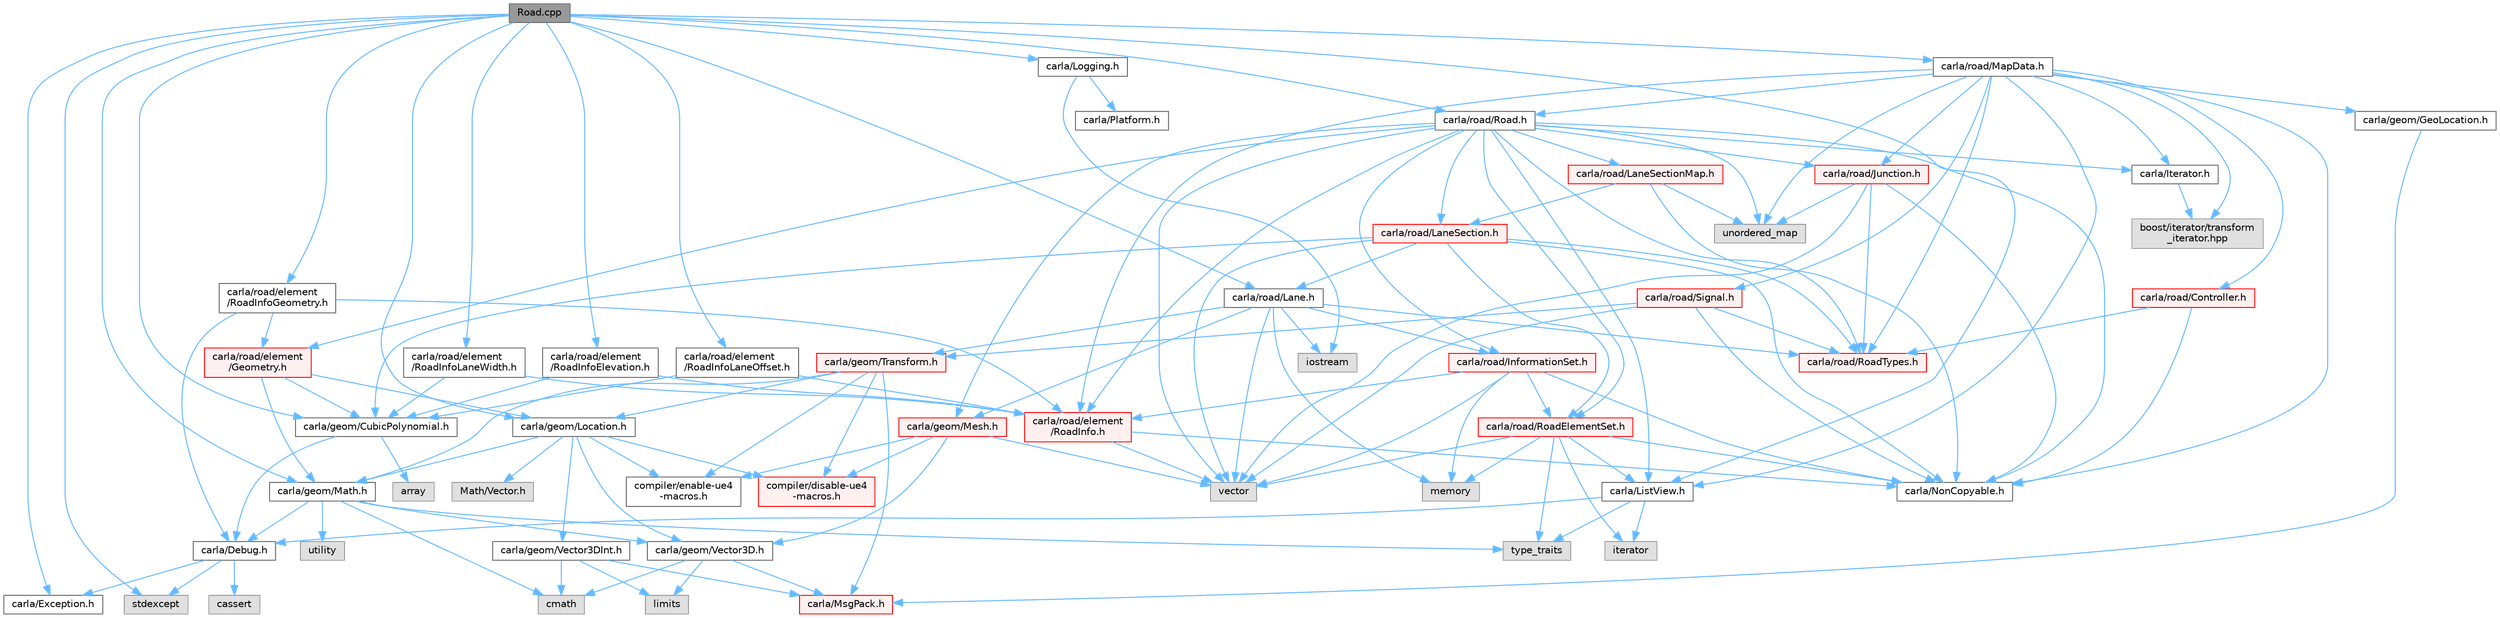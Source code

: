 digraph "Road.cpp"
{
 // INTERACTIVE_SVG=YES
 // LATEX_PDF_SIZE
  bgcolor="transparent";
  edge [fontname=Helvetica,fontsize=10,labelfontname=Helvetica,labelfontsize=10];
  node [fontname=Helvetica,fontsize=10,shape=box,height=0.2,width=0.4];
  Node1 [id="Node000001",label="Road.cpp",height=0.2,width=0.4,color="gray40", fillcolor="grey60", style="filled", fontcolor="black",tooltip=" "];
  Node1 -> Node2 [id="edge1_Node000001_Node000002",color="steelblue1",style="solid",tooltip=" "];
  Node2 [id="Node000002",label="carla/Exception.h",height=0.2,width=0.4,color="grey40", fillcolor="white", style="filled",URL="$d8/d8a/Exception_8h.html",tooltip=" "];
  Node1 -> Node3 [id="edge2_Node000001_Node000003",color="steelblue1",style="solid",tooltip=" "];
  Node3 [id="Node000003",label="carla/geom/CubicPolynomial.h",height=0.2,width=0.4,color="grey40", fillcolor="white", style="filled",URL="$db/dee/CubicPolynomial_8h.html",tooltip=" "];
  Node3 -> Node4 [id="edge3_Node000003_Node000004",color="steelblue1",style="solid",tooltip=" "];
  Node4 [id="Node000004",label="carla/Debug.h",height=0.2,width=0.4,color="grey40", fillcolor="white", style="filled",URL="$d4/deb/Debug_8h.html",tooltip=" "];
  Node4 -> Node2 [id="edge4_Node000004_Node000002",color="steelblue1",style="solid",tooltip=" "];
  Node4 -> Node5 [id="edge5_Node000004_Node000005",color="steelblue1",style="solid",tooltip=" "];
  Node5 [id="Node000005",label="stdexcept",height=0.2,width=0.4,color="grey60", fillcolor="#E0E0E0", style="filled",tooltip=" "];
  Node4 -> Node6 [id="edge6_Node000004_Node000006",color="steelblue1",style="solid",tooltip=" "];
  Node6 [id="Node000006",label="cassert",height=0.2,width=0.4,color="grey60", fillcolor="#E0E0E0", style="filled",tooltip=" "];
  Node3 -> Node7 [id="edge7_Node000003_Node000007",color="steelblue1",style="solid",tooltip=" "];
  Node7 [id="Node000007",label="array",height=0.2,width=0.4,color="grey60", fillcolor="#E0E0E0", style="filled",tooltip=" "];
  Node1 -> Node8 [id="edge8_Node000001_Node000008",color="steelblue1",style="solid",tooltip=" "];
  Node8 [id="Node000008",label="carla/geom/Location.h",height=0.2,width=0.4,color="grey40", fillcolor="white", style="filled",URL="$d9/d8b/geom_2Location_8h.html",tooltip=" "];
  Node8 -> Node9 [id="edge9_Node000008_Node000009",color="steelblue1",style="solid",tooltip=" "];
  Node9 [id="Node000009",label="carla/geom/Vector3D.h",height=0.2,width=0.4,color="grey40", fillcolor="white", style="filled",URL="$de/d70/geom_2Vector3D_8h.html",tooltip=" "];
  Node9 -> Node10 [id="edge10_Node000009_Node000010",color="steelblue1",style="solid",tooltip=" "];
  Node10 [id="Node000010",label="carla/MsgPack.h",height=0.2,width=0.4,color="red", fillcolor="#FFF0F0", style="filled",URL="$d9/d6f/MsgPack_8h.html",tooltip=" "];
  Node9 -> Node21 [id="edge11_Node000009_Node000021",color="steelblue1",style="solid",tooltip=" "];
  Node21 [id="Node000021",label="cmath",height=0.2,width=0.4,color="grey60", fillcolor="#E0E0E0", style="filled",tooltip=" "];
  Node9 -> Node17 [id="edge12_Node000009_Node000017",color="steelblue1",style="solid",tooltip=" "];
  Node17 [id="Node000017",label="limits",height=0.2,width=0.4,color="grey60", fillcolor="#E0E0E0", style="filled",tooltip=" "];
  Node8 -> Node22 [id="edge13_Node000008_Node000022",color="steelblue1",style="solid",tooltip=" "];
  Node22 [id="Node000022",label="carla/geom/Vector3DInt.h",height=0.2,width=0.4,color="grey40", fillcolor="white", style="filled",URL="$d1/da4/Vector3DInt_8h.html",tooltip=" "];
  Node22 -> Node10 [id="edge14_Node000022_Node000010",color="steelblue1",style="solid",tooltip=" "];
  Node22 -> Node21 [id="edge15_Node000022_Node000021",color="steelblue1",style="solid",tooltip=" "];
  Node22 -> Node17 [id="edge16_Node000022_Node000017",color="steelblue1",style="solid",tooltip=" "];
  Node8 -> Node23 [id="edge17_Node000008_Node000023",color="steelblue1",style="solid",tooltip=" "];
  Node23 [id="Node000023",label="carla/geom/Math.h",height=0.2,width=0.4,color="grey40", fillcolor="white", style="filled",URL="$db/d8a/Math_8h.html",tooltip=" "];
  Node23 -> Node4 [id="edge18_Node000023_Node000004",color="steelblue1",style="solid",tooltip=" "];
  Node23 -> Node9 [id="edge19_Node000023_Node000009",color="steelblue1",style="solid",tooltip=" "];
  Node23 -> Node21 [id="edge20_Node000023_Node000021",color="steelblue1",style="solid",tooltip=" "];
  Node23 -> Node19 [id="edge21_Node000023_Node000019",color="steelblue1",style="solid",tooltip=" "];
  Node19 [id="Node000019",label="type_traits",height=0.2,width=0.4,color="grey60", fillcolor="#E0E0E0", style="filled",tooltip=" "];
  Node23 -> Node24 [id="edge22_Node000023_Node000024",color="steelblue1",style="solid",tooltip=" "];
  Node24 [id="Node000024",label="utility",height=0.2,width=0.4,color="grey60", fillcolor="#E0E0E0", style="filled",tooltip=" "];
  Node8 -> Node25 [id="edge23_Node000008_Node000025",color="steelblue1",style="solid",tooltip=" "];
  Node25 [id="Node000025",label="compiler/enable-ue4\l-macros.h",height=0.2,width=0.4,color="grey40", fillcolor="white", style="filled",URL="$d9/da2/enable-ue4-macros_8h.html",tooltip=" "];
  Node8 -> Node26 [id="edge24_Node000008_Node000026",color="steelblue1",style="solid",tooltip=" "];
  Node26 [id="Node000026",label="Math/Vector.h",height=0.2,width=0.4,color="grey60", fillcolor="#E0E0E0", style="filled",tooltip=" "];
  Node8 -> Node27 [id="edge25_Node000008_Node000027",color="steelblue1",style="solid",tooltip=" "];
  Node27 [id="Node000027",label="compiler/disable-ue4\l-macros.h",height=0.2,width=0.4,color="red", fillcolor="#FFF0F0", style="filled",URL="$d2/d02/disable-ue4-macros_8h.html",tooltip=" "];
  Node1 -> Node23 [id="edge26_Node000001_Node000023",color="steelblue1",style="solid",tooltip=" "];
  Node1 -> Node32 [id="edge27_Node000001_Node000032",color="steelblue1",style="solid",tooltip=" "];
  Node32 [id="Node000032",label="carla/ListView.h",height=0.2,width=0.4,color="grey40", fillcolor="white", style="filled",URL="$d4/d50/LibCarla_2source_2carla_2ListView_8h.html",tooltip=" "];
  Node32 -> Node4 [id="edge28_Node000032_Node000004",color="steelblue1",style="solid",tooltip=" "];
  Node32 -> Node19 [id="edge29_Node000032_Node000019",color="steelblue1",style="solid",tooltip=" "];
  Node32 -> Node33 [id="edge30_Node000032_Node000033",color="steelblue1",style="solid",tooltip=" "];
  Node33 [id="Node000033",label="iterator",height=0.2,width=0.4,color="grey60", fillcolor="#E0E0E0", style="filled",tooltip=" "];
  Node1 -> Node12 [id="edge31_Node000001_Node000012",color="steelblue1",style="solid",tooltip=" "];
  Node12 [id="Node000012",label="carla/Logging.h",height=0.2,width=0.4,color="grey40", fillcolor="white", style="filled",URL="$de/d87/Logging_8h.html",tooltip=" "];
  Node12 -> Node13 [id="edge32_Node000012_Node000013",color="steelblue1",style="solid",tooltip=" "];
  Node13 [id="Node000013",label="carla/Platform.h",height=0.2,width=0.4,color="grey40", fillcolor="white", style="filled",URL="$d9/dd0/Platform_8h.html",tooltip=" "];
  Node12 -> Node14 [id="edge33_Node000012_Node000014",color="steelblue1",style="solid",tooltip=" "];
  Node14 [id="Node000014",label="iostream",height=0.2,width=0.4,color="grey60", fillcolor="#E0E0E0", style="filled",tooltip=" "];
  Node1 -> Node34 [id="edge34_Node000001_Node000034",color="steelblue1",style="solid",tooltip=" "];
  Node34 [id="Node000034",label="carla/road/element\l/RoadInfoElevation.h",height=0.2,width=0.4,color="grey40", fillcolor="white", style="filled",URL="$d7/d90/RoadInfoElevation_8h.html",tooltip=" "];
  Node34 -> Node35 [id="edge35_Node000034_Node000035",color="steelblue1",style="solid",tooltip=" "];
  Node35 [id="Node000035",label="carla/road/element\l/RoadInfo.h",height=0.2,width=0.4,color="red", fillcolor="#FFF0F0", style="filled",URL="$de/d3a/RoadInfo_8h.html",tooltip=" "];
  Node35 -> Node37 [id="edge36_Node000035_Node000037",color="steelblue1",style="solid",tooltip=" "];
  Node37 [id="Node000037",label="carla/NonCopyable.h",height=0.2,width=0.4,color="grey40", fillcolor="white", style="filled",URL="$d4/dd8/LibCarla_2source_2carla_2NonCopyable_8h.html",tooltip=" "];
  Node35 -> Node40 [id="edge37_Node000035_Node000040",color="steelblue1",style="solid",tooltip=" "];
  Node40 [id="Node000040",label="vector",height=0.2,width=0.4,color="grey60", fillcolor="#E0E0E0", style="filled",tooltip=" "];
  Node34 -> Node3 [id="edge38_Node000034_Node000003",color="steelblue1",style="solid",tooltip=" "];
  Node1 -> Node41 [id="edge39_Node000001_Node000041",color="steelblue1",style="solid",tooltip=" "];
  Node41 [id="Node000041",label="carla/road/element\l/RoadInfoGeometry.h",height=0.2,width=0.4,color="grey40", fillcolor="white", style="filled",URL="$d0/d8e/RoadInfoGeometry_8h.html",tooltip=" "];
  Node41 -> Node4 [id="edge40_Node000041_Node000004",color="steelblue1",style="solid",tooltip=" "];
  Node41 -> Node42 [id="edge41_Node000041_Node000042",color="steelblue1",style="solid",tooltip=" "];
  Node42 [id="Node000042",label="carla/road/element\l/Geometry.h",height=0.2,width=0.4,color="red", fillcolor="#FFF0F0", style="filled",URL="$d3/d8b/Geometry_8h.html",tooltip=" "];
  Node42 -> Node8 [id="edge42_Node000042_Node000008",color="steelblue1",style="solid",tooltip=" "];
  Node42 -> Node23 [id="edge43_Node000042_Node000023",color="steelblue1",style="solid",tooltip=" "];
  Node42 -> Node3 [id="edge44_Node000042_Node000003",color="steelblue1",style="solid",tooltip=" "];
  Node41 -> Node35 [id="edge45_Node000041_Node000035",color="steelblue1",style="solid",tooltip=" "];
  Node1 -> Node47 [id="edge46_Node000001_Node000047",color="steelblue1",style="solid",tooltip=" "];
  Node47 [id="Node000047",label="carla/road/element\l/RoadInfoLaneOffset.h",height=0.2,width=0.4,color="grey40", fillcolor="white", style="filled",URL="$db/d26/RoadInfoLaneOffset_8h.html",tooltip=" "];
  Node47 -> Node35 [id="edge47_Node000047_Node000035",color="steelblue1",style="solid",tooltip=" "];
  Node47 -> Node3 [id="edge48_Node000047_Node000003",color="steelblue1",style="solid",tooltip=" "];
  Node1 -> Node48 [id="edge49_Node000001_Node000048",color="steelblue1",style="solid",tooltip=" "];
  Node48 [id="Node000048",label="carla/road/element\l/RoadInfoLaneWidth.h",height=0.2,width=0.4,color="grey40", fillcolor="white", style="filled",URL="$d1/d16/RoadInfoLaneWidth_8h.html",tooltip=" "];
  Node48 -> Node35 [id="edge50_Node000048_Node000035",color="steelblue1",style="solid",tooltip=" "];
  Node48 -> Node3 [id="edge51_Node000048_Node000003",color="steelblue1",style="solid",tooltip=" "];
  Node1 -> Node49 [id="edge52_Node000001_Node000049",color="steelblue1",style="solid",tooltip=" "];
  Node49 [id="Node000049",label="carla/road/Lane.h",height=0.2,width=0.4,color="grey40", fillcolor="white", style="filled",URL="$d8/d27/Lane_8h.html",tooltip=" "];
  Node49 -> Node50 [id="edge53_Node000049_Node000050",color="steelblue1",style="solid",tooltip=" "];
  Node50 [id="Node000050",label="carla/geom/Mesh.h",height=0.2,width=0.4,color="red", fillcolor="#FFF0F0", style="filled",URL="$d9/d31/Mesh_8h.html",tooltip=" "];
  Node50 -> Node40 [id="edge54_Node000050_Node000040",color="steelblue1",style="solid",tooltip=" "];
  Node50 -> Node9 [id="edge55_Node000050_Node000009",color="steelblue1",style="solid",tooltip=" "];
  Node50 -> Node25 [id="edge56_Node000050_Node000025",color="steelblue1",style="solid",tooltip=" "];
  Node50 -> Node27 [id="edge57_Node000050_Node000027",color="steelblue1",style="solid",tooltip=" "];
  Node49 -> Node54 [id="edge58_Node000049_Node000054",color="steelblue1",style="solid",tooltip=" "];
  Node54 [id="Node000054",label="carla/geom/Transform.h",height=0.2,width=0.4,color="red", fillcolor="#FFF0F0", style="filled",URL="$de/d17/geom_2Transform_8h.html",tooltip=" "];
  Node54 -> Node10 [id="edge59_Node000054_Node000010",color="steelblue1",style="solid",tooltip=" "];
  Node54 -> Node8 [id="edge60_Node000054_Node000008",color="steelblue1",style="solid",tooltip=" "];
  Node54 -> Node23 [id="edge61_Node000054_Node000023",color="steelblue1",style="solid",tooltip=" "];
  Node54 -> Node25 [id="edge62_Node000054_Node000025",color="steelblue1",style="solid",tooltip=" "];
  Node54 -> Node27 [id="edge63_Node000054_Node000027",color="steelblue1",style="solid",tooltip=" "];
  Node49 -> Node58 [id="edge64_Node000049_Node000058",color="steelblue1",style="solid",tooltip=" "];
  Node58 [id="Node000058",label="carla/road/InformationSet.h",height=0.2,width=0.4,color="red", fillcolor="#FFF0F0", style="filled",URL="$d2/d56/InformationSet_8h.html",tooltip=" "];
  Node58 -> Node37 [id="edge65_Node000058_Node000037",color="steelblue1",style="solid",tooltip=" "];
  Node58 -> Node59 [id="edge66_Node000058_Node000059",color="steelblue1",style="solid",tooltip=" "];
  Node59 [id="Node000059",label="carla/road/RoadElementSet.h",height=0.2,width=0.4,color="red", fillcolor="#FFF0F0", style="filled",URL="$d3/d81/RoadElementSet_8h.html",tooltip=" "];
  Node59 -> Node32 [id="edge67_Node000059_Node000032",color="steelblue1",style="solid",tooltip=" "];
  Node59 -> Node37 [id="edge68_Node000059_Node000037",color="steelblue1",style="solid",tooltip=" "];
  Node59 -> Node33 [id="edge69_Node000059_Node000033",color="steelblue1",style="solid",tooltip=" "];
  Node59 -> Node18 [id="edge70_Node000059_Node000018",color="steelblue1",style="solid",tooltip=" "];
  Node18 [id="Node000018",label="memory",height=0.2,width=0.4,color="grey60", fillcolor="#E0E0E0", style="filled",tooltip=" "];
  Node59 -> Node40 [id="edge71_Node000059_Node000040",color="steelblue1",style="solid",tooltip=" "];
  Node59 -> Node19 [id="edge72_Node000059_Node000019",color="steelblue1",style="solid",tooltip=" "];
  Node58 -> Node35 [id="edge73_Node000058_Node000035",color="steelblue1",style="solid",tooltip=" "];
  Node58 -> Node40 [id="edge74_Node000058_Node000040",color="steelblue1",style="solid",tooltip=" "];
  Node58 -> Node18 [id="edge75_Node000058_Node000018",color="steelblue1",style="solid",tooltip=" "];
  Node49 -> Node62 [id="edge76_Node000049_Node000062",color="steelblue1",style="solid",tooltip=" "];
  Node62 [id="Node000062",label="carla/road/RoadTypes.h",height=0.2,width=0.4,color="red", fillcolor="#FFF0F0", style="filled",URL="$d6/dbb/RoadTypes_8h.html",tooltip=" "];
  Node49 -> Node40 [id="edge77_Node000049_Node000040",color="steelblue1",style="solid",tooltip=" "];
  Node49 -> Node14 [id="edge78_Node000049_Node000014",color="steelblue1",style="solid",tooltip=" "];
  Node49 -> Node18 [id="edge79_Node000049_Node000018",color="steelblue1",style="solid",tooltip=" "];
  Node1 -> Node63 [id="edge80_Node000001_Node000063",color="steelblue1",style="solid",tooltip=" "];
  Node63 [id="Node000063",label="carla/road/MapData.h",height=0.2,width=0.4,color="grey40", fillcolor="white", style="filled",URL="$d5/db7/MapData_8h.html",tooltip=" "];
  Node63 -> Node64 [id="edge81_Node000063_Node000064",color="steelblue1",style="solid",tooltip=" "];
  Node64 [id="Node000064",label="carla/geom/GeoLocation.h",height=0.2,width=0.4,color="grey40", fillcolor="white", style="filled",URL="$d7/d86/GeoLocation_8h.html",tooltip=" "];
  Node64 -> Node10 [id="edge82_Node000064_Node000010",color="steelblue1",style="solid",tooltip=" "];
  Node63 -> Node65 [id="edge83_Node000063_Node000065",color="steelblue1",style="solid",tooltip=" "];
  Node65 [id="Node000065",label="carla/Iterator.h",height=0.2,width=0.4,color="grey40", fillcolor="white", style="filled",URL="$d7/ddd/Iterator_8h.html",tooltip=" "];
  Node65 -> Node66 [id="edge84_Node000065_Node000066",color="steelblue1",style="solid",tooltip=" "];
  Node66 [id="Node000066",label="boost/iterator/transform\l_iterator.hpp",height=0.2,width=0.4,color="grey60", fillcolor="#E0E0E0", style="filled",tooltip=" "];
  Node63 -> Node32 [id="edge85_Node000063_Node000032",color="steelblue1",style="solid",tooltip=" "];
  Node63 -> Node37 [id="edge86_Node000063_Node000037",color="steelblue1",style="solid",tooltip=" "];
  Node63 -> Node67 [id="edge87_Node000063_Node000067",color="steelblue1",style="solid",tooltip=" "];
  Node67 [id="Node000067",label="carla/road/Controller.h",height=0.2,width=0.4,color="red", fillcolor="#FFF0F0", style="filled",URL="$de/d4a/Controller_8h.html",tooltip=" "];
  Node67 -> Node37 [id="edge88_Node000067_Node000037",color="steelblue1",style="solid",tooltip=" "];
  Node67 -> Node62 [id="edge89_Node000067_Node000062",color="steelblue1",style="solid",tooltip=" "];
  Node63 -> Node35 [id="edge90_Node000063_Node000035",color="steelblue1",style="solid",tooltip=" "];
  Node63 -> Node69 [id="edge91_Node000063_Node000069",color="steelblue1",style="solid",tooltip=" "];
  Node69 [id="Node000069",label="carla/road/Junction.h",height=0.2,width=0.4,color="red", fillcolor="#FFF0F0", style="filled",URL="$d1/d3a/road_2Junction_8h.html",tooltip=" "];
  Node69 -> Node37 [id="edge92_Node000069_Node000037",color="steelblue1",style="solid",tooltip=" "];
  Node69 -> Node62 [id="edge93_Node000069_Node000062",color="steelblue1",style="solid",tooltip=" "];
  Node69 -> Node73 [id="edge94_Node000069_Node000073",color="steelblue1",style="solid",tooltip=" "];
  Node73 [id="Node000073",label="unordered_map",height=0.2,width=0.4,color="grey60", fillcolor="#E0E0E0", style="filled",tooltip=" "];
  Node69 -> Node40 [id="edge95_Node000069_Node000040",color="steelblue1",style="solid",tooltip=" "];
  Node63 -> Node75 [id="edge96_Node000063_Node000075",color="steelblue1",style="solid",tooltip=" "];
  Node75 [id="Node000075",label="carla/road/Road.h",height=0.2,width=0.4,color="grey40", fillcolor="white", style="filled",URL="$db/d48/Road_8h.html",tooltip=" "];
  Node75 -> Node50 [id="edge97_Node000075_Node000050",color="steelblue1",style="solid",tooltip=" "];
  Node75 -> Node65 [id="edge98_Node000075_Node000065",color="steelblue1",style="solid",tooltip=" "];
  Node75 -> Node32 [id="edge99_Node000075_Node000032",color="steelblue1",style="solid",tooltip=" "];
  Node75 -> Node37 [id="edge100_Node000075_Node000037",color="steelblue1",style="solid",tooltip=" "];
  Node75 -> Node42 [id="edge101_Node000075_Node000042",color="steelblue1",style="solid",tooltip=" "];
  Node75 -> Node35 [id="edge102_Node000075_Node000035",color="steelblue1",style="solid",tooltip=" "];
  Node75 -> Node58 [id="edge103_Node000075_Node000058",color="steelblue1",style="solid",tooltip=" "];
  Node75 -> Node69 [id="edge104_Node000075_Node000069",color="steelblue1",style="solid",tooltip=" "];
  Node75 -> Node76 [id="edge105_Node000075_Node000076",color="steelblue1",style="solid",tooltip=" "];
  Node76 [id="Node000076",label="carla/road/LaneSection.h",height=0.2,width=0.4,color="red", fillcolor="#FFF0F0", style="filled",URL="$d6/dfd/LaneSection_8h.html",tooltip=" "];
  Node76 -> Node3 [id="edge106_Node000076_Node000003",color="steelblue1",style="solid",tooltip=" "];
  Node76 -> Node37 [id="edge107_Node000076_Node000037",color="steelblue1",style="solid",tooltip=" "];
  Node76 -> Node49 [id="edge108_Node000076_Node000049",color="steelblue1",style="solid",tooltip=" "];
  Node76 -> Node59 [id="edge109_Node000076_Node000059",color="steelblue1",style="solid",tooltip=" "];
  Node76 -> Node62 [id="edge110_Node000076_Node000062",color="steelblue1",style="solid",tooltip=" "];
  Node76 -> Node40 [id="edge111_Node000076_Node000040",color="steelblue1",style="solid",tooltip=" "];
  Node75 -> Node77 [id="edge112_Node000075_Node000077",color="steelblue1",style="solid",tooltip=" "];
  Node77 [id="Node000077",label="carla/road/LaneSectionMap.h",height=0.2,width=0.4,color="red", fillcolor="#FFF0F0", style="filled",URL="$df/d60/LaneSectionMap_8h.html",tooltip=" "];
  Node77 -> Node37 [id="edge113_Node000077_Node000037",color="steelblue1",style="solid",tooltip=" "];
  Node77 -> Node76 [id="edge114_Node000077_Node000076",color="steelblue1",style="solid",tooltip=" "];
  Node77 -> Node73 [id="edge115_Node000077_Node000073",color="steelblue1",style="solid",tooltip=" "];
  Node75 -> Node59 [id="edge116_Node000075_Node000059",color="steelblue1",style="solid",tooltip=" "];
  Node75 -> Node62 [id="edge117_Node000075_Node000062",color="steelblue1",style="solid",tooltip=" "];
  Node75 -> Node73 [id="edge118_Node000075_Node000073",color="steelblue1",style="solid",tooltip=" "];
  Node75 -> Node40 [id="edge119_Node000075_Node000040",color="steelblue1",style="solid",tooltip=" "];
  Node63 -> Node62 [id="edge120_Node000063_Node000062",color="steelblue1",style="solid",tooltip=" "];
  Node63 -> Node78 [id="edge121_Node000063_Node000078",color="steelblue1",style="solid",tooltip=" "];
  Node78 [id="Node000078",label="carla/road/Signal.h",height=0.2,width=0.4,color="red", fillcolor="#FFF0F0", style="filled",URL="$d0/def/Signal_8h.html",tooltip=" "];
  Node78 -> Node37 [id="edge122_Node000078_Node000037",color="steelblue1",style="solid",tooltip=" "];
  Node78 -> Node62 [id="edge123_Node000078_Node000062",color="steelblue1",style="solid",tooltip=" "];
  Node78 -> Node54 [id="edge124_Node000078_Node000054",color="steelblue1",style="solid",tooltip=" "];
  Node78 -> Node40 [id="edge125_Node000078_Node000040",color="steelblue1",style="solid",tooltip=" "];
  Node63 -> Node66 [id="edge126_Node000063_Node000066",color="steelblue1",style="solid",tooltip=" "];
  Node63 -> Node73 [id="edge127_Node000063_Node000073",color="steelblue1",style="solid",tooltip=" "];
  Node1 -> Node75 [id="edge128_Node000001_Node000075",color="steelblue1",style="solid",tooltip=" "];
  Node1 -> Node5 [id="edge129_Node000001_Node000005",color="steelblue1",style="solid",tooltip=" "];
}
